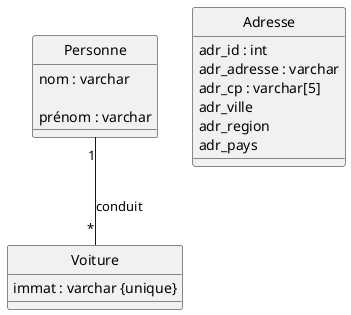 @startuml Village_Green

hide circle

class Voiture {

  immat : varchar {unique}

}

class Personne {

  nom : varchar

  prénom : varchar

}

Personne "1" -- "*" Voiture  : conduit




class Adresse {

adr_id : int
adr_adresse : varchar
adr_cp : varchar[5]
adr_ville
adr_region
adr_pays

}

' Dictionnaire des données simplifié

'          adr_id                            INT         
'          adr_adresse                       VARCHAR(200)
'          adr_cp                            VARCHAR(5)  
'          adr_ville                         VARCHAR(50) 
'          adr_region                        VARCHAR(50) 
'          adr_pays                          VARCHAR(50) 

'          loc_fourni_id                     INT         
'          loc_cli_id                        INT         
'          loc_adr_id                        INT         
'          loc_adr_facturation               BOOLEAN
'          loc_adr_Livraison                 BOOLEAN

'          fourni_id                         INT         
'          fourni_societe                    VARCHAR(50) 
'          fourni_nom                        VARCHAR(50) 
'          fourni_prenom                     VARCHAR(50) 
'          fourni_telephone                  VARCHAR(20) 
'          fourni_mail                       VARCHAR(50) 
'          fourni_constructeur               BOOLEAN     
'          fourni_importateur                BOOLEAN     
'          fourni_serv_id                    INT         

'          serv_id                           INT         
'          serv_nom                          VARCHAR(50) 
'          serv_telephone                    VARCHAR(20) 
'          serv_mail                         VARCHAR(50) 

'          com_id                            INT         
'          com_nom                           VARCHAR(50) 
'          com_prenom                        VARCHAR(50) 
'          com_telephone                     VARCHAR(20) 
'          com_mail                          VARCHAR(50) 
'          com_particulier                   BOOLEAN     
'          com_serv_id                       INT         

'          cli_id                            INT         
'          cli_societe                       VARCHAR(50)
'          cli_nom                           VARCHAR(50)
'          cli_prenom                        VARCHAR(50)
'          cli_com_telephone                 VARCHAR(20)
'          cli_com_mail                      VARCHAR(50)
'          cli_siret                         VARCHAR(50)
'          cli_reference                     VARCHAR(50)
'          cli_coefficient                   REAL
'          cli_reduction                     REAL
'          cli_com_id                        INT

'          admin_prod_id                     INT 
'          admin_serv_id                     INT 
'          admin_rubriq_id                   INT 
'          admin_droit                       BOOLEAN 

'          prod_id                           INT 
'          prod_marque                       VARCHAR(50) 
'          prod_modele                       VARCHAR(50) 
'          prod_finition                     VARCHAR(50) 
'          prod_lib_court                    VARCHAR(50) 
'          prod_lib_long                     VARCHAR(255) 
'          prod_prix                         DECIMAL(7,2) 
'          prod_photo                        VARCHAR(255) 
'          prod_rubriq_id                    INT 
'          prod_fourni_id                    INT 

'          rubriq_id                         INT 
'          rubriq_nom                        VARCHAR(50) 
'          rubrique_id_1                     INT 

'          detail_prod_id                    INT 
'          detail_commande_id                INT 
'          detail_qte                        INT 
'          detail_prix                       DECIMAL(7,2) 
'          detail_qte_livree                 INT

'          commande_id                       INT 
'          commande_partielle                BOOLEAN 
'          commande_expediee                 BOOLEAN 
'          commande_dt_paiement              DATE 
'          commande_dt_expedition            DATE 
'          commande_virement                 BOOLEAN 
'          commande_cheque                   BOOLEAN 
'          commande_valide                   BOOLEAN 
'          commande_archive                  BOOLEAN 
'          commande_cli_id                   INT 

'          bl_id                             INT 
'          bl_date                           DATE 
'          bl_commande_id                    INT 

'          fact_id                           INT 
'          fact_dt                           DATE 
'          fact_sauvegarde                   VARCHAR(255)
'          fact_commande_id                  INT 


@enduml

